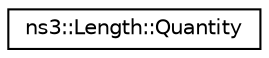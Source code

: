 digraph "Graphical Class Hierarchy"
{
 // LATEX_PDF_SIZE
  edge [fontname="Helvetica",fontsize="10",labelfontname="Helvetica",labelfontsize="10"];
  node [fontname="Helvetica",fontsize="10",shape=record];
  rankdir="LR";
  Node0 [label="ns3::Length::Quantity",height=0.2,width=0.4,color="black", fillcolor="white", style="filled",URL="$classns3_1_1_length_1_1_quantity.html",tooltip="An immutable class which represents a value in a specific length unit."];
}
